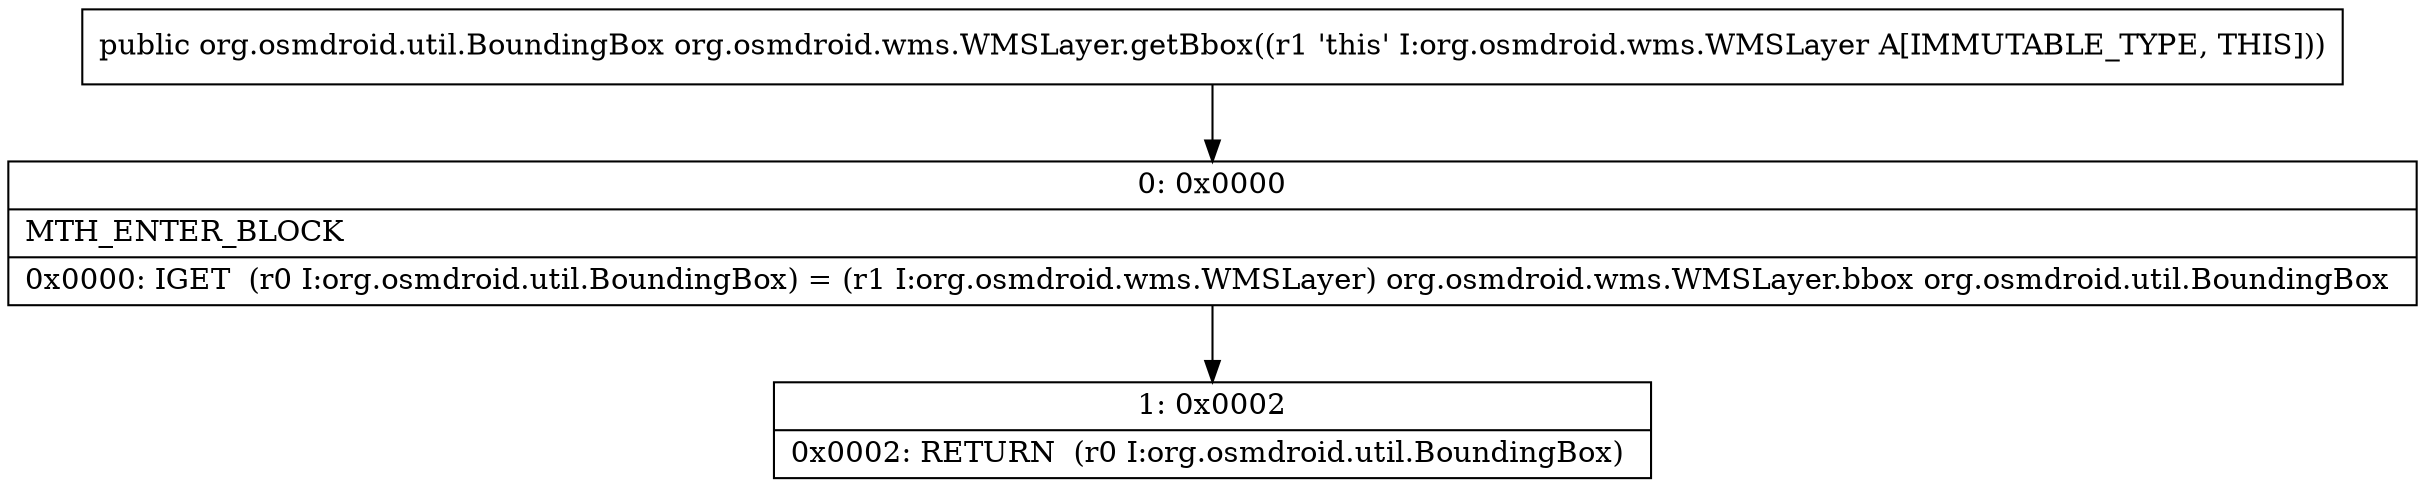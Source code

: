 digraph "CFG fororg.osmdroid.wms.WMSLayer.getBbox()Lorg\/osmdroid\/util\/BoundingBox;" {
Node_0 [shape=record,label="{0\:\ 0x0000|MTH_ENTER_BLOCK\l|0x0000: IGET  (r0 I:org.osmdroid.util.BoundingBox) = (r1 I:org.osmdroid.wms.WMSLayer) org.osmdroid.wms.WMSLayer.bbox org.osmdroid.util.BoundingBox \l}"];
Node_1 [shape=record,label="{1\:\ 0x0002|0x0002: RETURN  (r0 I:org.osmdroid.util.BoundingBox) \l}"];
MethodNode[shape=record,label="{public org.osmdroid.util.BoundingBox org.osmdroid.wms.WMSLayer.getBbox((r1 'this' I:org.osmdroid.wms.WMSLayer A[IMMUTABLE_TYPE, THIS])) }"];
MethodNode -> Node_0;
Node_0 -> Node_1;
}

